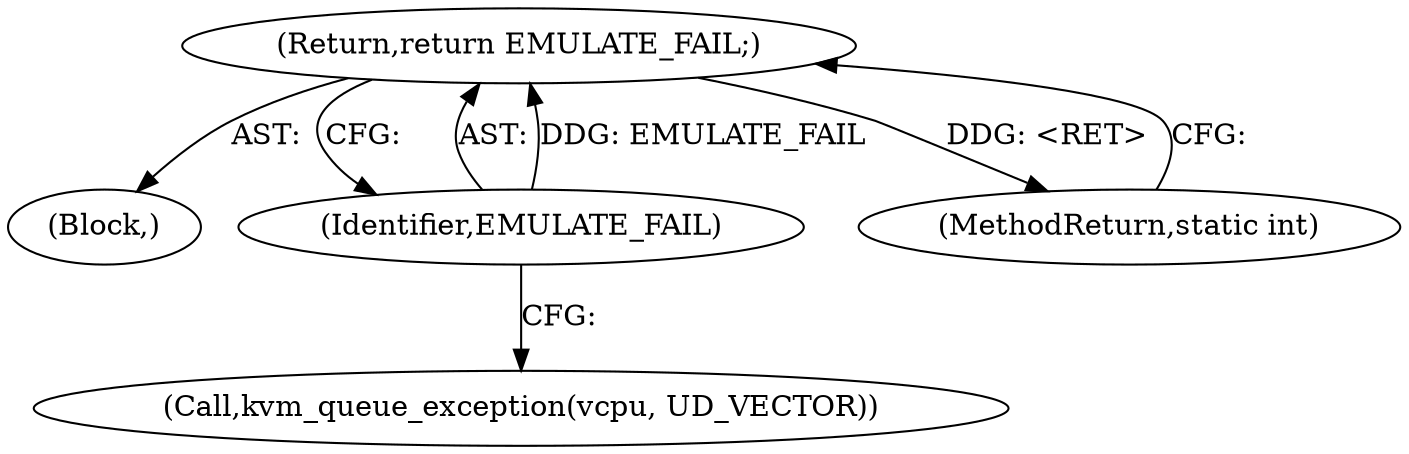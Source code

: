 digraph "1_linux_fc3a9157d3148ab91039c75423da8ef97be3e105@del" {
"1000139" [label="(Return,return EMULATE_FAIL;)"];
"1000140" [label="(Identifier,EMULATE_FAIL)"];
"1000136" [label="(Call,kvm_queue_exception(vcpu, UD_VECTOR))"];
"1000139" [label="(Return,return EMULATE_FAIL;)"];
"1000102" [label="(Block,)"];
"1000141" [label="(MethodReturn,static int)"];
"1000140" [label="(Identifier,EMULATE_FAIL)"];
"1000139" -> "1000102"  [label="AST: "];
"1000139" -> "1000140"  [label="CFG: "];
"1000140" -> "1000139"  [label="AST: "];
"1000141" -> "1000139"  [label="CFG: "];
"1000139" -> "1000141"  [label="DDG: <RET>"];
"1000140" -> "1000139"  [label="DDG: EMULATE_FAIL"];
"1000140" -> "1000136"  [label="CFG: "];
}
